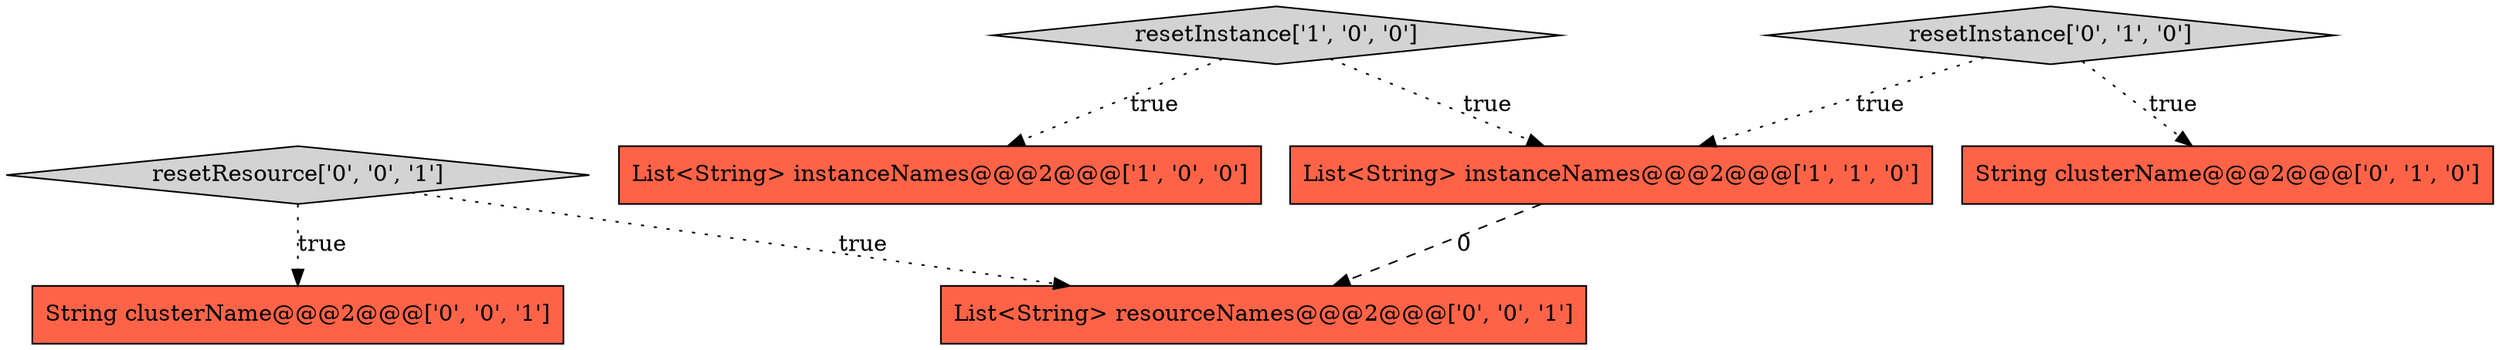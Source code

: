 digraph {
1 [style = filled, label = "resetInstance['1', '0', '0']", fillcolor = lightgray, shape = diamond image = "AAA0AAABBB1BBB"];
7 [style = filled, label = "resetResource['0', '0', '1']", fillcolor = lightgray, shape = diamond image = "AAA0AAABBB3BBB"];
6 [style = filled, label = "List<String> resourceNames@@@2@@@['0', '0', '1']", fillcolor = tomato, shape = box image = "AAA0AAABBB3BBB"];
2 [style = filled, label = "List<String> instanceNames@@@2@@@['1', '1', '0']", fillcolor = tomato, shape = box image = "AAA0AAABBB1BBB"];
0 [style = filled, label = "List<String> instanceNames@@@2@@@['1', '0', '0']", fillcolor = tomato, shape = box image = "AAA0AAABBB1BBB"];
3 [style = filled, label = "String clusterName@@@2@@@['0', '1', '0']", fillcolor = tomato, shape = box image = "AAA0AAABBB2BBB"];
4 [style = filled, label = "resetInstance['0', '1', '0']", fillcolor = lightgray, shape = diamond image = "AAA0AAABBB2BBB"];
5 [style = filled, label = "String clusterName@@@2@@@['0', '0', '1']", fillcolor = tomato, shape = box image = "AAA0AAABBB3BBB"];
7->6 [style = dotted, label="true"];
1->0 [style = dotted, label="true"];
4->3 [style = dotted, label="true"];
1->2 [style = dotted, label="true"];
4->2 [style = dotted, label="true"];
7->5 [style = dotted, label="true"];
2->6 [style = dashed, label="0"];
}
